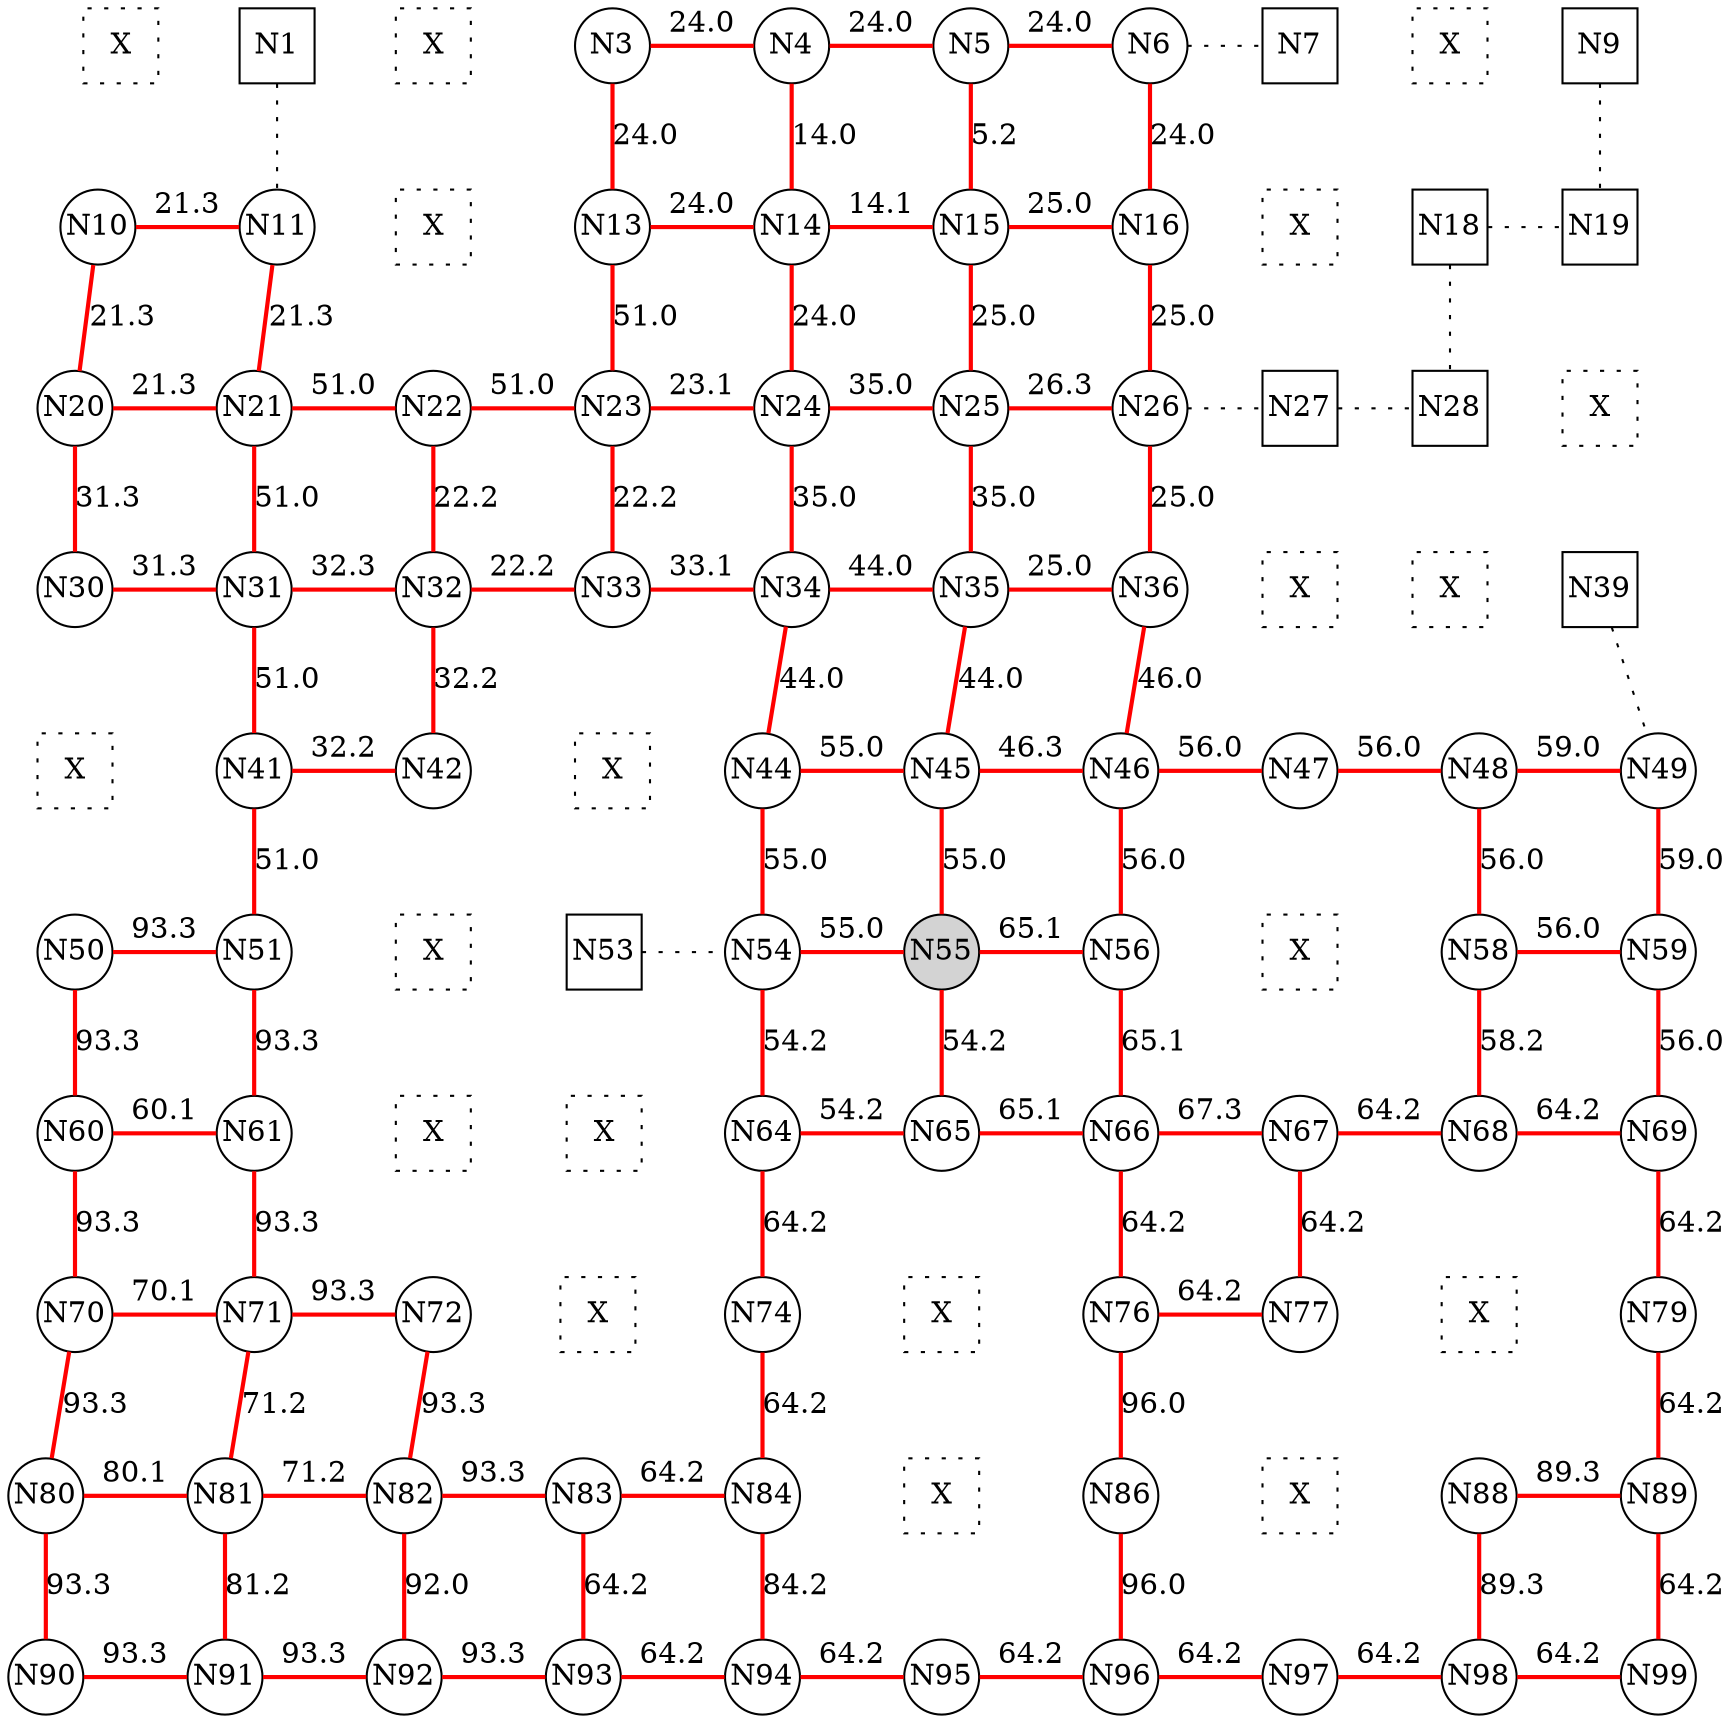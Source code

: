 
 digraph G { graph [layout=dot] 
 {rank=same; N0 [shape=square, style=dotted, fixedsize=true, label=X]; N1 [shape=square, fixedsize=true]; N2 [shape=square, style=dotted, fixedsize=true, label=X]; N3 [shape=circle, fixedsize=true]; N4 [shape=circle, fixedsize=true]; N5 [shape=circle, fixedsize=true]; N6 [shape=circle, fixedsize=true]; N7 [shape=square, fixedsize=true]; N8 [shape=square, style=dotted, fixedsize=true, label=X]; N9 [shape=square, fixedsize=true];  }
 {rank=same; N10 [shape=circle, fixedsize=true]; N11 [shape=circle, fixedsize=true]; N12 [shape=square, style=dotted, fixedsize=true, label=X]; N13 [shape=circle, fixedsize=true]; N14 [shape=circle, fixedsize=true]; N15 [shape=circle, fixedsize=true]; N16 [shape=circle, fixedsize=true]; N17 [shape=square, style=dotted, fixedsize=true, label=X]; N18 [shape=square, fixedsize=true]; N19 [shape=square, fixedsize=true];  }
 {rank=same; N20 [shape=circle, fixedsize=true]; N21 [shape=circle, fixedsize=true]; N22 [shape=circle, fixedsize=true]; N23 [shape=circle, fixedsize=true]; N24 [shape=circle, fixedsize=true]; N25 [shape=circle, fixedsize=true]; N26 [shape=circle, fixedsize=true]; N27 [shape=square, fixedsize=true]; N28 [shape=square, fixedsize=true]; N29 [shape=square, style=dotted, fixedsize=true, label=X];  }
 {rank=same; N30 [shape=circle, fixedsize=true]; N31 [shape=circle, fixedsize=true]; N32 [shape=circle, fixedsize=true]; N33 [shape=circle, fixedsize=true]; N34 [shape=circle, fixedsize=true]; N35 [shape=circle, fixedsize=true]; N36 [shape=circle, fixedsize=true]; N37 [shape=square, style=dotted, fixedsize=true, label=X]; N38 [shape=square, style=dotted, fixedsize=true, label=X]; N39 [shape=square, fixedsize=true];  }
 {rank=same; N40 [shape=square, style=dotted, fixedsize=true, label=X]; N41 [shape=circle, fixedsize=true]; N42 [shape=circle, fixedsize=true]; N43 [shape=square, style=dotted, fixedsize=true, label=X]; N44 [shape=circle, fixedsize=true]; N45 [shape=circle, fixedsize=true]; N46 [shape=circle, fixedsize=true]; N47 [shape=circle, fixedsize=true]; N48 [shape=circle, fixedsize=true]; N49 [shape=circle, fixedsize=true];  }
 {rank=same; N50 [shape=circle, fixedsize=true]; N51 [shape=circle, fixedsize=true]; N52 [shape=square, style=dotted, fixedsize=true, label=X]; N53 [shape=square, fixedsize=true]; N54 [shape=circle, fixedsize=true]; N55 [shape=circle, style=filled, fixedsize=true]; N56 [shape=circle, fixedsize=true]; N57 [shape=square, style=dotted, fixedsize=true, label=X]; N58 [shape=circle, fixedsize=true]; N59 [shape=circle, fixedsize=true];  }
 {rank=same; N60 [shape=circle, fixedsize=true]; N61 [shape=circle, fixedsize=true]; N62 [shape=square, style=dotted, fixedsize=true, label=X]; N63 [shape=square, style=dotted, fixedsize=true, label=X]; N64 [shape=circle, fixedsize=true]; N65 [shape=circle, fixedsize=true]; N66 [shape=circle, fixedsize=true]; N67 [shape=circle, fixedsize=true]; N68 [shape=circle, fixedsize=true]; N69 [shape=circle, fixedsize=true];  }
 {rank=same; N70 [shape=circle, fixedsize=true]; N71 [shape=circle, fixedsize=true]; N72 [shape=circle, fixedsize=true]; N73 [shape=square, style=dotted, fixedsize=true, label=X]; N74 [shape=circle, fixedsize=true]; N75 [shape=square, style=dotted, fixedsize=true, label=X]; N76 [shape=circle, fixedsize=true]; N77 [shape=circle, fixedsize=true]; N78 [shape=square, style=dotted, fixedsize=true, label=X]; N79 [shape=circle, fixedsize=true];  }
 {rank=same; N80 [shape=circle, fixedsize=true]; N81 [shape=circle, fixedsize=true]; N82 [shape=circle, fixedsize=true]; N83 [shape=circle, fixedsize=true]; N84 [shape=circle, fixedsize=true]; N85 [shape=square, style=dotted, fixedsize=true, label=X]; N86 [shape=circle, fixedsize=true]; N87 [shape=square, style=dotted, fixedsize=true, label=X]; N88 [shape=circle, fixedsize=true]; N89 [shape=circle, fixedsize=true];  }
 {rank=same; N90 [shape=circle, fixedsize=true]; N91 [shape=circle, fixedsize=true]; N92 [shape=circle, fixedsize=true]; N93 [shape=circle, fixedsize=true]; N94 [shape=circle, fixedsize=true]; N95 [shape=circle, fixedsize=true]; N96 [shape=circle, fixedsize=true]; N97 [shape=circle, fixedsize=true]; N98 [shape=circle, fixedsize=true]; N99 [shape=circle, fixedsize=true];  }
N0->N1 [dir=none, style=invis, label=" "]
N1->N2 [dir=none, style=invis, label=" "]
N2->N3 [dir=none, style=invis, label=" "]
N3->N4 [dir=none, color=red, style=bold, label="24.0"]
N4->N5 [dir=none, color=red, style=bold, label="24.0"]
N5->N6 [dir=none, color=red, style=bold, label="24.0"]
N6->N7 [dir=none, style=dotted, label=""]
N7->N8 [dir=none, style=invis, label=" "]
N8->N9 [dir=none, style=invis, label=" "]
N10->N11 [dir=none, color=red, style=bold, label="21.3"]
N11->N12 [dir=none, style=invis, label=" "]
N12->N13 [dir=none, style=invis, label=" "]
N13->N14 [dir=none, color=red, style=bold, label="24.0"]
N14->N15 [dir=none, color=red, style=bold, label="14.1"]
N15->N16 [dir=none, color=red, style=bold, label="25.0"]
N16->N17 [dir=none, style=invis, label=" "]
N17->N18 [dir=none, style=invis, label=" "]
N18->N19 [dir=none, style=dotted, label=""]
N20->N21 [dir=none, color=red, style=bold, label="21.3"]
N21->N22 [dir=none, color=red, style=bold, label="51.0"]
N22->N23 [dir=none, color=red, style=bold, label="51.0"]
N23->N24 [dir=none, color=red, style=bold, label="23.1"]
N24->N25 [dir=none, color=red, style=bold, label="35.0"]
N25->N26 [dir=none, color=red, style=bold, label="26.3"]
N26->N27 [dir=none, style=dotted, label=""]
N27->N28 [dir=none, style=dotted, label=""]
N28->N29 [dir=none, style=invis, label=" "]
N30->N31 [dir=none, color=red, style=bold, label="31.3"]
N31->N32 [dir=none, color=red, style=bold, label="32.3"]
N32->N33 [dir=none, color=red, style=bold, label="22.2"]
N33->N34 [dir=none, color=red, style=bold, label="33.1"]
N34->N35 [dir=none, color=red, style=bold, label="44.0"]
N35->N36 [dir=none, color=red, style=bold, label="25.0"]
N36->N37 [dir=none, style=invis, label=" "]
N37->N38 [dir=none, style=invis, label=" "]
N38->N39 [dir=none, style=invis, label=" "]
N40->N41 [dir=none, style=invis, label=" "]
N41->N42 [dir=none, color=red, style=bold, label="32.2"]
N42->N43 [dir=none, style=invis, label=" "]
N43->N44 [dir=none, style=invis, label=" "]
N44->N45 [dir=none, color=red, style=bold, label="55.0"]
N45->N46 [dir=none, color=red, style=bold, label="46.3"]
N46->N47 [dir=none, color=red, style=bold, label="56.0"]
N47->N48 [dir=none, color=red, style=bold, label="56.0"]
N48->N49 [dir=none, color=red, style=bold, label="59.0"]
N50->N51 [dir=none, color=red, style=bold, label="93.3"]
N51->N52 [dir=none, style=invis, label=" "]
N52->N53 [dir=none, style=invis, label=" "]
N53->N54 [dir=none, style=dotted, label=""]
N54->N55 [dir=none, color=red, style=bold, label="55.0"]
N55->N56 [dir=none, color=red, style=bold, label="65.1"]
N56->N57 [dir=none, style=invis, label=" "]
N57->N58 [dir=none, style=invis, label=" "]
N58->N59 [dir=none, color=red, style=bold, label="56.0"]
N60->N61 [dir=none, color=red, style=bold, label="60.1"]
N61->N62 [dir=none, style=invis, label=" "]
N62->N63 [dir=none, style=invis, label=" "]
N63->N64 [dir=none, style=invis, label=" "]
N64->N65 [dir=none, color=red, style=bold, label="54.2"]
N65->N66 [dir=none, color=red, style=bold, label="65.1"]
N66->N67 [dir=none, color=red, style=bold, label="67.3"]
N67->N68 [dir=none, color=red, style=bold, label="64.2"]
N68->N69 [dir=none, color=red, style=bold, label="64.2"]
N70->N71 [dir=none, color=red, style=bold, label="70.1"]
N71->N72 [dir=none, color=red, style=bold, label="93.3"]
N72->N73 [dir=none, style=invis, label=" "]
N73->N74 [dir=none, style=invis, label=" "]
N74->N75 [dir=none, style=invis, label=" "]
N75->N76 [dir=none, style=invis, label=" "]
N76->N77 [dir=none, color=red, style=bold, label="64.2"]
N77->N78 [dir=none, style=invis, label=" "]
N78->N79 [dir=none, style=invis, label=" "]
N80->N81 [dir=none, color=red, style=bold, label="80.1"]
N81->N82 [dir=none, color=red, style=bold, label="71.2"]
N82->N83 [dir=none, color=red, style=bold, label="93.3"]
N83->N84 [dir=none, color=red, style=bold, label="64.2"]
N84->N85 [dir=none, style=invis, label=" "]
N85->N86 [dir=none, style=invis, label=" "]
N86->N87 [dir=none, style=invis, label=" "]
N87->N88 [dir=none, style=invis, label=" "]
N88->N89 [dir=none, color=red, style=bold, label="89.3"]
N90->N91 [dir=none, color=red, style=bold, label="93.3"]
N91->N92 [dir=none, color=red, style=bold, label="93.3"]
N92->N93 [dir=none, color=red, style=bold, label="93.3"]
N93->N94 [dir=none, color=red, style=bold, label="64.2"]
N94->N95 [dir=none, color=red, style=bold, label="64.2"]
N95->N96 [dir=none, color=red, style=bold, label="64.2"]
N96->N97 [dir=none, color=red, style=bold, label="64.2"]
N97->N98 [dir=none, color=red, style=bold, label="64.2"]
N98->N99 [dir=none, color=red, style=bold, label="64.2"]
N0->N10 [dir=none, style=invis, label=" "]
N10->N20 [dir=none, color=red, style=bold, label="21.3"]
N20->N30 [dir=none, color=red, style=bold, label="31.3"]
N30->N40 [dir=none, style=invis, label=" "]
N40->N50 [dir=none, style=invis, label=" "]
N50->N60 [dir=none, color=red, style=bold, label="93.3"]
N60->N70 [dir=none, color=red, style=bold, label="93.3"]
N70->N80 [dir=none, color=red, style=bold, label="93.3"]
N80->N90 [dir=none, color=red, style=bold, label="93.3"]
N1->N11 [dir=none, style=dotted, label=""]
N11->N21 [dir=none, color=red, style=bold, label="21.3"]
N21->N31 [dir=none, color=red, style=bold, label="51.0"]
N31->N41 [dir=none, color=red, style=bold, label="51.0"]
N41->N51 [dir=none, color=red, style=bold, label="51.0"]
N51->N61 [dir=none, color=red, style=bold, label="93.3"]
N61->N71 [dir=none, color=red, style=bold, label="93.3"]
N71->N81 [dir=none, color=red, style=bold, label="71.2"]
N81->N91 [dir=none, color=red, style=bold, label="81.2"]
N2->N12 [dir=none, style=invis, label=" "]
N12->N22 [dir=none, style=invis, label=" "]
N22->N32 [dir=none, color=red, style=bold, label="22.2"]
N32->N42 [dir=none, color=red, style=bold, label="32.2"]
N42->N52 [dir=none, style=invis, label=" "]
N52->N62 [dir=none, style=invis, label=" "]
N62->N72 [dir=none, style=invis, label=" "]
N72->N82 [dir=none, color=red, style=bold, label="93.3"]
N82->N92 [dir=none, color=red, style=bold, label="92.0"]
N3->N13 [dir=none, color=red, style=bold, label="24.0"]
N13->N23 [dir=none, color=red, style=bold, label="51.0"]
N23->N33 [dir=none, color=red, style=bold, label="22.2"]
N33->N43 [dir=none, style=invis, label=" "]
N43->N53 [dir=none, style=invis, label=" "]
N53->N63 [dir=none, style=invis, label=" "]
N63->N73 [dir=none, style=invis, label=" "]
N73->N83 [dir=none, style=invis, label=" "]
N83->N93 [dir=none, color=red, style=bold, label="64.2"]
N4->N14 [dir=none, color=red, style=bold, label="14.0"]
N14->N24 [dir=none, color=red, style=bold, label="24.0"]
N24->N34 [dir=none, color=red, style=bold, label="35.0"]
N34->N44 [dir=none, color=red, style=bold, label="44.0"]
N44->N54 [dir=none, color=red, style=bold, label="55.0"]
N54->N64 [dir=none, color=red, style=bold, label="54.2"]
N64->N74 [dir=none, color=red, style=bold, label="64.2"]
N74->N84 [dir=none, color=red, style=bold, label="64.2"]
N84->N94 [dir=none, color=red, style=bold, label="84.2"]
N5->N15 [dir=none, color=red, style=bold, label="5.2"]
N15->N25 [dir=none, color=red, style=bold, label="25.0"]
N25->N35 [dir=none, color=red, style=bold, label="35.0"]
N35->N45 [dir=none, color=red, style=bold, label="44.0"]
N45->N55 [dir=none, color=red, style=bold, label="55.0"]
N55->N65 [dir=none, color=red, style=bold, label="54.2"]
N65->N75 [dir=none, style=invis, label=" "]
N75->N85 [dir=none, style=invis, label=" "]
N85->N95 [dir=none, style=invis, label=" "]
N6->N16 [dir=none, color=red, style=bold, label="24.0"]
N16->N26 [dir=none, color=red, style=bold, label="25.0"]
N26->N36 [dir=none, color=red, style=bold, label="25.0"]
N36->N46 [dir=none, color=red, style=bold, label="46.0"]
N46->N56 [dir=none, color=red, style=bold, label="56.0"]
N56->N66 [dir=none, color=red, style=bold, label="65.1"]
N66->N76 [dir=none, color=red, style=bold, label="64.2"]
N76->N86 [dir=none, color=red, style=bold, label="96.0"]
N86->N96 [dir=none, color=red, style=bold, label="96.0"]
N7->N17 [dir=none, style=invis, label=" "]
N17->N27 [dir=none, style=invis, label=" "]
N27->N37 [dir=none, style=invis, label=" "]
N37->N47 [dir=none, style=invis, label=" "]
N47->N57 [dir=none, style=invis, label=" "]
N57->N67 [dir=none, style=invis, label=" "]
N67->N77 [dir=none, color=red, style=bold, label="64.2"]
N77->N87 [dir=none, style=invis, label=" "]
N87->N97 [dir=none, style=invis, label=" "]
N8->N18 [dir=none, style=invis, label=" "]
N18->N28 [dir=none, style=dotted, label=""]
N28->N38 [dir=none, style=invis, label=" "]
N38->N48 [dir=none, style=invis, label=" "]
N48->N58 [dir=none, color=red, style=bold, label="56.0"]
N58->N68 [dir=none, color=red, style=bold, label="58.2"]
N68->N78 [dir=none, style=invis, label=" "]
N78->N88 [dir=none, style=invis, label=" "]
N88->N98 [dir=none, color=red, style=bold, label="89.3"]
N9->N19 [dir=none, style=dotted, label=""]
N19->N29 [dir=none, style=invis, label=" "]
N29->N39 [dir=none, style=invis, label=" "]
N39->N49 [dir=none, style=dotted, label=""]
N49->N59 [dir=none, color=red, style=bold, label="59.0"]
N59->N69 [dir=none, color=red, style=bold, label="56.0"]
N69->N79 [dir=none, color=red, style=bold, label="64.2"]
N79->N89 [dir=none, color=red, style=bold, label="64.2"]
N89->N99 [dir=none, color=red, style=bold, label="64.2"]
 }